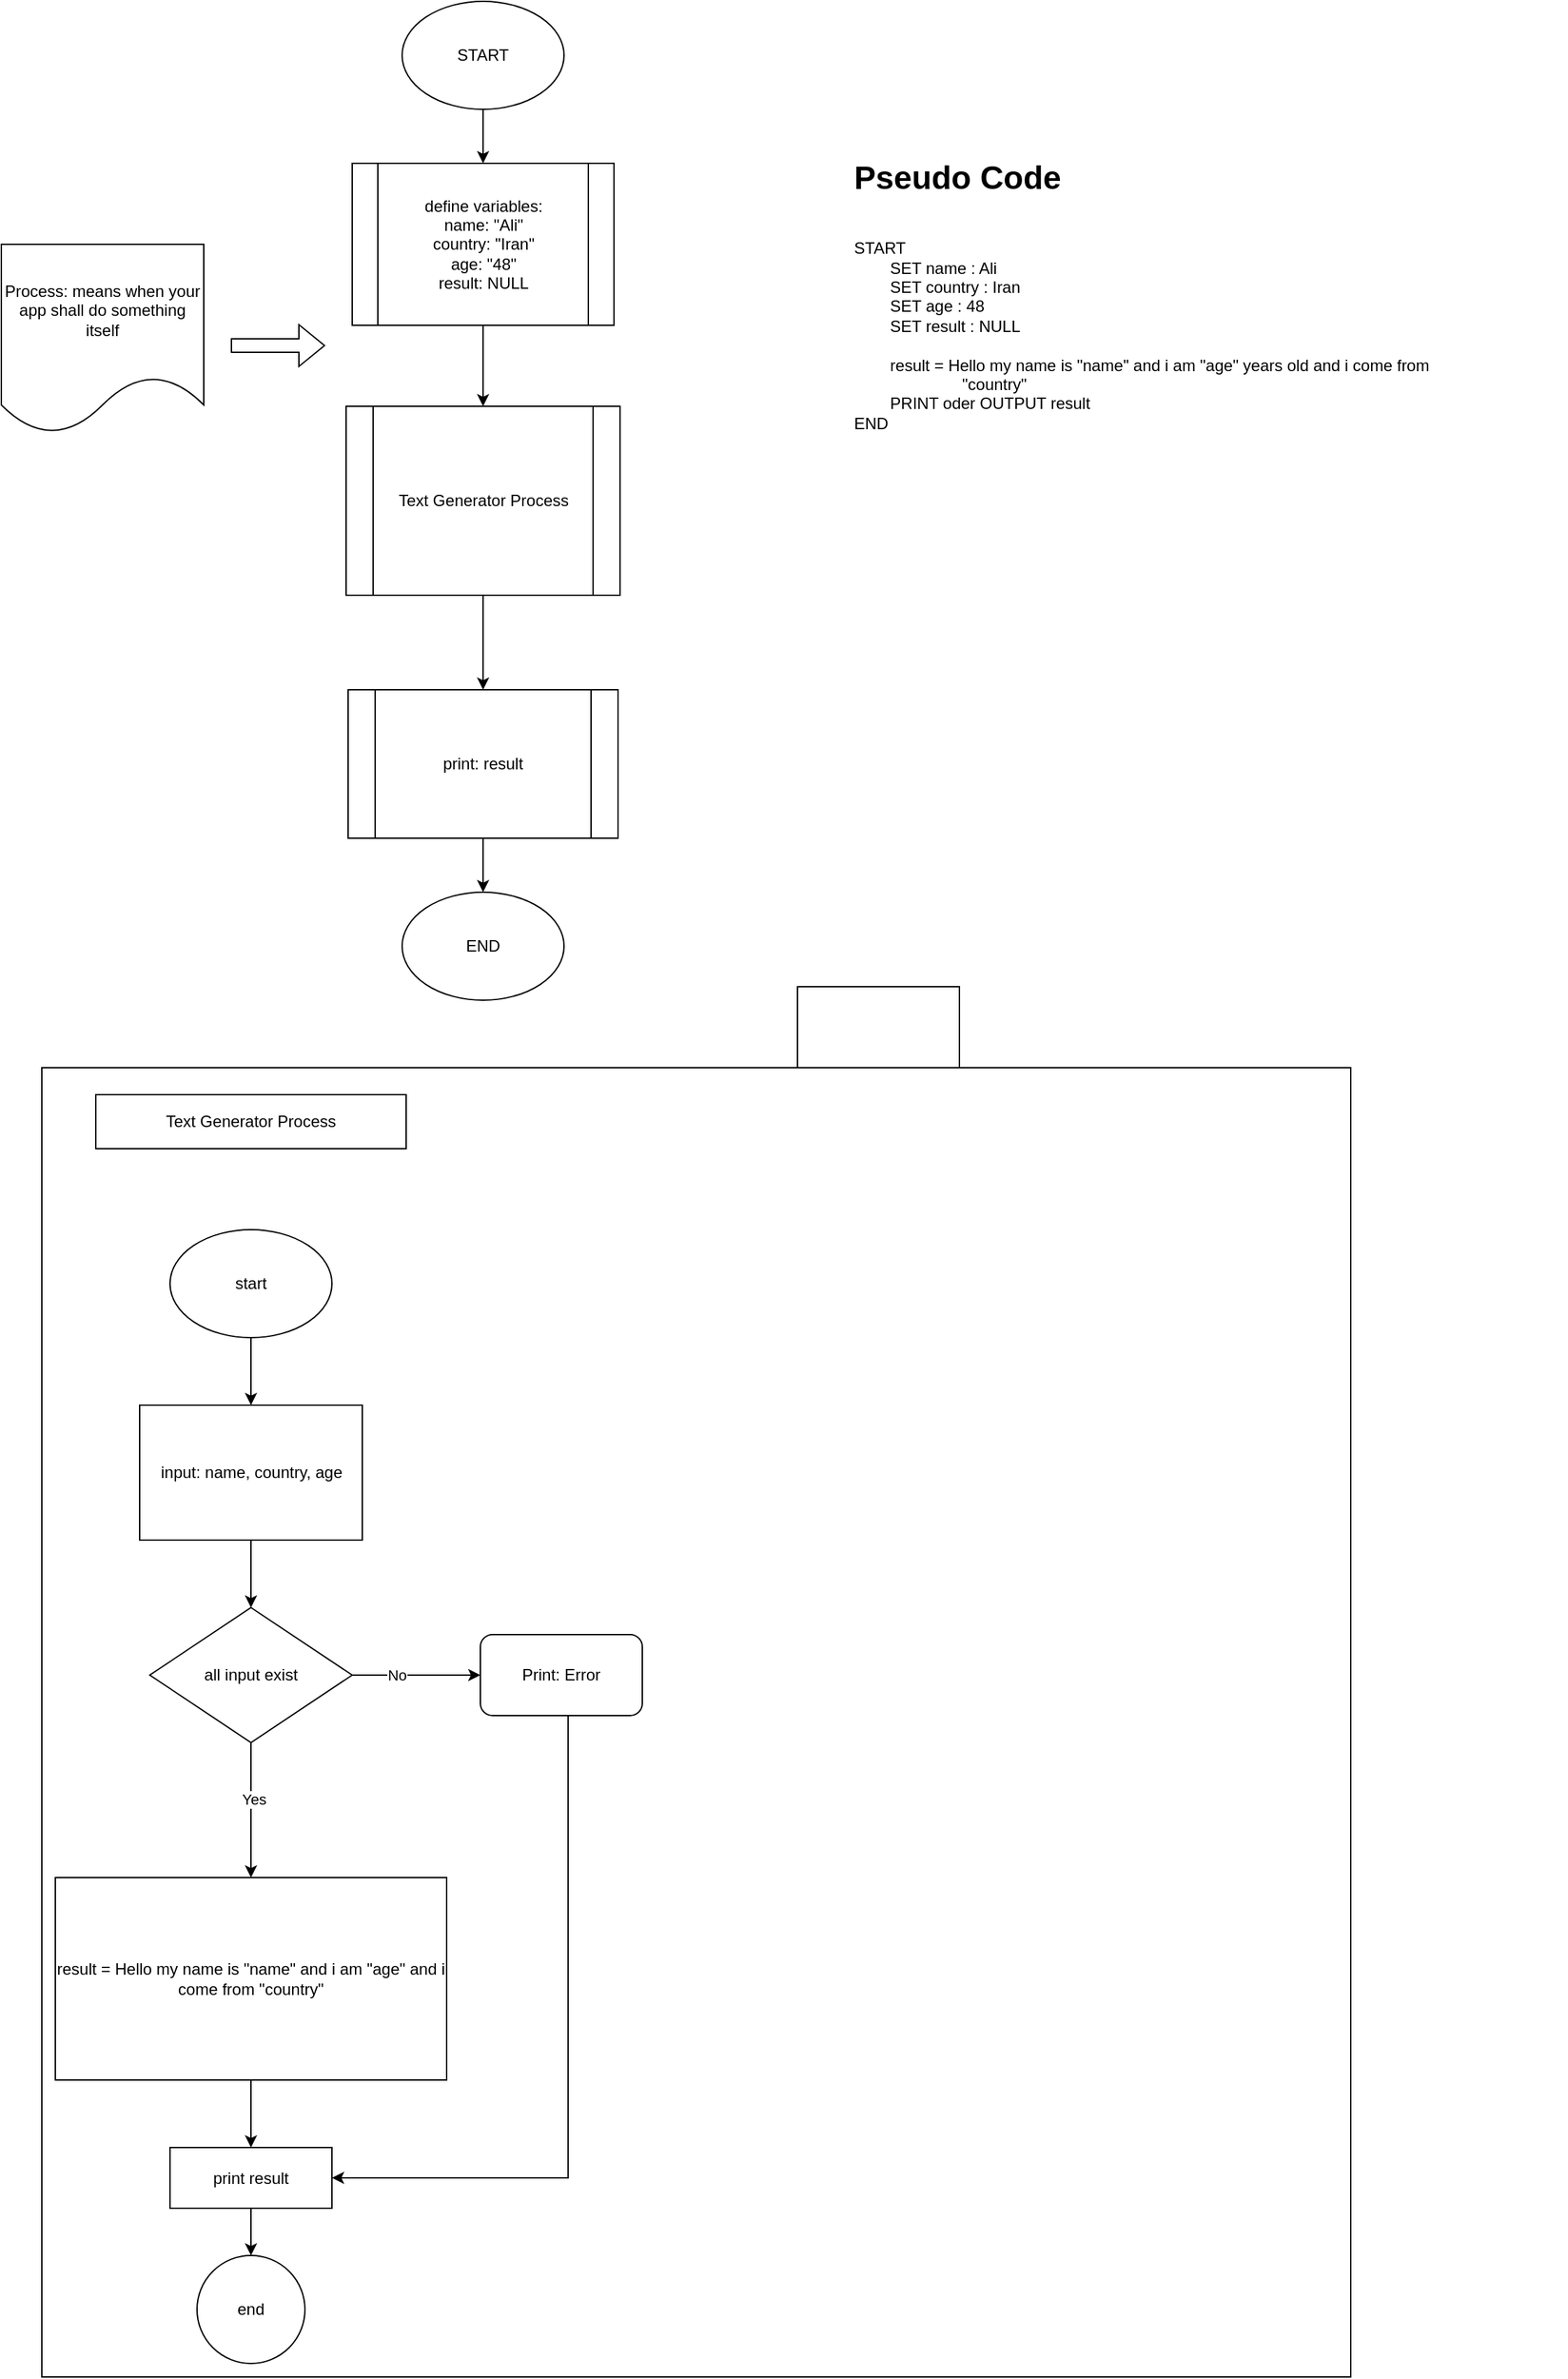 <mxfile version="28.1.2">
  <diagram name="Seite-1" id="B9JCH90A8bTm-Hhi2omo">
    <mxGraphModel dx="1426" dy="841" grid="1" gridSize="10" guides="1" tooltips="1" connect="1" arrows="1" fold="1" page="1" pageScale="1" pageWidth="827" pageHeight="1169" math="0" shadow="0">
      <root>
        <mxCell id="0" />
        <mxCell id="1" parent="0" />
        <mxCell id="F31y-TWFCDy7B1COo835-5" value="" style="edgeStyle=orthogonalEdgeStyle;rounded=0;orthogonalLoop=1;jettySize=auto;html=1;" edge="1" parent="1" source="F31y-TWFCDy7B1COo835-1" target="F31y-TWFCDy7B1COo835-4">
          <mxGeometry relative="1" as="geometry" />
        </mxCell>
        <mxCell id="F31y-TWFCDy7B1COo835-1" value="START" style="ellipse;whiteSpace=wrap;html=1;" vertex="1" parent="1">
          <mxGeometry x="377" y="30" width="120" height="80" as="geometry" />
        </mxCell>
        <mxCell id="F31y-TWFCDy7B1COo835-2" value="Process: means when your app shall do something itself" style="shape=document;whiteSpace=wrap;html=1;boundedLbl=1;" vertex="1" parent="1">
          <mxGeometry x="80" y="210" width="150" height="140" as="geometry" />
        </mxCell>
        <mxCell id="F31y-TWFCDy7B1COo835-8" value="" style="edgeStyle=orthogonalEdgeStyle;rounded=0;orthogonalLoop=1;jettySize=auto;html=1;" edge="1" parent="1" source="F31y-TWFCDy7B1COo835-4" target="F31y-TWFCDy7B1COo835-7">
          <mxGeometry relative="1" as="geometry" />
        </mxCell>
        <mxCell id="F31y-TWFCDy7B1COo835-4" value="define variables:&lt;div&gt;name: &quot;Ali&quot;&lt;/div&gt;&lt;div&gt;country: &quot;Iran&quot;&lt;/div&gt;&lt;div&gt;age: &quot;48&quot;&lt;/div&gt;&lt;div&gt;result: NULL&lt;/div&gt;" style="shape=process;whiteSpace=wrap;html=1;backgroundOutline=1;" vertex="1" parent="1">
          <mxGeometry x="340" y="150" width="194" height="120" as="geometry" />
        </mxCell>
        <mxCell id="F31y-TWFCDy7B1COo835-6" value="" style="shape=flexArrow;endArrow=classic;html=1;rounded=0;" edge="1" parent="1">
          <mxGeometry width="50" height="50" relative="1" as="geometry">
            <mxPoint x="250" y="285" as="sourcePoint" />
            <mxPoint x="320" y="285" as="targetPoint" />
          </mxGeometry>
        </mxCell>
        <mxCell id="F31y-TWFCDy7B1COo835-10" value="" style="edgeStyle=orthogonalEdgeStyle;rounded=0;orthogonalLoop=1;jettySize=auto;html=1;" edge="1" parent="1" source="F31y-TWFCDy7B1COo835-7" target="F31y-TWFCDy7B1COo835-9">
          <mxGeometry relative="1" as="geometry" />
        </mxCell>
        <mxCell id="F31y-TWFCDy7B1COo835-7" value="Text Generator Process" style="shape=process;whiteSpace=wrap;html=1;backgroundOutline=1;" vertex="1" parent="1">
          <mxGeometry x="335.5" y="330" width="203" height="140" as="geometry" />
        </mxCell>
        <mxCell id="F31y-TWFCDy7B1COo835-12" value="" style="edgeStyle=orthogonalEdgeStyle;rounded=0;orthogonalLoop=1;jettySize=auto;html=1;" edge="1" parent="1" source="F31y-TWFCDy7B1COo835-9" target="F31y-TWFCDy7B1COo835-11">
          <mxGeometry relative="1" as="geometry" />
        </mxCell>
        <mxCell id="F31y-TWFCDy7B1COo835-9" value="print: result" style="shape=process;whiteSpace=wrap;html=1;backgroundOutline=1;" vertex="1" parent="1">
          <mxGeometry x="337" y="540" width="200" height="110" as="geometry" />
        </mxCell>
        <mxCell id="F31y-TWFCDy7B1COo835-11" value="END" style="ellipse;whiteSpace=wrap;html=1;" vertex="1" parent="1">
          <mxGeometry x="377" y="690" width="120" height="80" as="geometry" />
        </mxCell>
        <mxCell id="F31y-TWFCDy7B1COo835-13" value="&lt;h1 style=&quot;margin-top: 0px;&quot;&gt;Pseudo Code&lt;/h1&gt;&lt;div&gt;&lt;br&gt;&lt;/div&gt;&lt;div&gt;START&lt;/div&gt;&lt;div&gt;&lt;span style=&quot;white-space: pre;&quot;&gt;&#x9;&lt;/span&gt;SET name : Ali&lt;/div&gt;&lt;div&gt;&lt;span style=&quot;white-space: pre;&quot;&gt;&#x9;&lt;/span&gt;SET country : Iran&lt;/div&gt;&lt;div&gt;&lt;span style=&quot;white-space: pre;&quot;&gt;&#x9;&lt;/span&gt;SET age : 48&lt;/div&gt;&lt;div&gt;&lt;span style=&quot;white-space: pre;&quot;&gt;&#x9;&lt;/span&gt;SET result : NULL&lt;br&gt;&lt;/div&gt;&lt;div&gt;&lt;span style=&quot;white-space: pre;&quot;&gt;&#x9;&lt;/span&gt;&lt;br&gt;&lt;/div&gt;&lt;div&gt;&lt;span style=&quot;white-space: pre;&quot;&gt;&#x9;&lt;/span&gt;result =&amp;nbsp;&lt;span style=&quot;text-align: center; background-color: transparent; color: light-dark(rgb(0, 0, 0), rgb(255, 255, 255));&quot;&gt;Hello my name is &quot;name&quot; and i am &quot;age&quot; years old and i come from &lt;span style=&quot;white-space: pre;&quot;&gt;&#x9;&lt;/span&gt;&lt;span style=&quot;white-space: pre;&quot;&gt;&#x9;&lt;/span&gt;&lt;span style=&quot;white-space: pre;&quot;&gt;&#x9;&lt;/span&gt;&quot;country&quot;&lt;/span&gt;&lt;br&gt;&lt;/div&gt;&lt;div&gt;&lt;span style=&quot;text-align: center; background-color: transparent; color: light-dark(rgb(0, 0, 0), rgb(255, 255, 255));&quot;&gt;&lt;span style=&quot;white-space: pre;&quot;&gt;&#x9;&lt;/span&gt;PRINT oder OUTPUT result&lt;br&gt;&lt;/span&gt;&lt;/div&gt;&lt;div&gt;&lt;span style=&quot;text-align: center; background-color: transparent; color: light-dark(rgb(0, 0, 0), rgb(255, 255, 255));&quot;&gt;END&lt;/span&gt;&lt;/div&gt;" style="text;html=1;whiteSpace=wrap;overflow=hidden;rounded=0;" vertex="1" parent="1">
          <mxGeometry x="710" y="140" width="530" height="350" as="geometry" />
        </mxCell>
        <mxCell id="F31y-TWFCDy7B1COo835-14" value="" style="whiteSpace=wrap;html=1;aspect=fixed;" vertex="1" parent="1">
          <mxGeometry x="110" y="820" width="970" height="970" as="geometry" />
        </mxCell>
        <mxCell id="F31y-TWFCDy7B1COo835-15" value="" style="rounded=0;whiteSpace=wrap;html=1;" vertex="1" parent="1">
          <mxGeometry x="670" y="760" width="120" height="60" as="geometry" />
        </mxCell>
        <mxCell id="F31y-TWFCDy7B1COo835-16" value="Text Generator Process" style="rounded=0;whiteSpace=wrap;html=1;" vertex="1" parent="1">
          <mxGeometry x="150" y="840" width="230" height="40" as="geometry" />
        </mxCell>
        <mxCell id="F31y-TWFCDy7B1COo835-19" value="" style="edgeStyle=orthogonalEdgeStyle;rounded=0;orthogonalLoop=1;jettySize=auto;html=1;" edge="1" parent="1" source="F31y-TWFCDy7B1COo835-17" target="F31y-TWFCDy7B1COo835-18">
          <mxGeometry relative="1" as="geometry" />
        </mxCell>
        <mxCell id="F31y-TWFCDy7B1COo835-17" value="start" style="ellipse;whiteSpace=wrap;html=1;" vertex="1" parent="1">
          <mxGeometry x="205" y="940" width="120" height="80" as="geometry" />
        </mxCell>
        <mxCell id="F31y-TWFCDy7B1COo835-21" value="" style="edgeStyle=orthogonalEdgeStyle;rounded=0;orthogonalLoop=1;jettySize=auto;html=1;" edge="1" parent="1" source="F31y-TWFCDy7B1COo835-18" target="F31y-TWFCDy7B1COo835-20">
          <mxGeometry relative="1" as="geometry" />
        </mxCell>
        <mxCell id="F31y-TWFCDy7B1COo835-18" value="input: name, country, age" style="whiteSpace=wrap;html=1;" vertex="1" parent="1">
          <mxGeometry x="182.5" y="1070" width="165" height="100" as="geometry" />
        </mxCell>
        <mxCell id="F31y-TWFCDy7B1COo835-23" value="" style="edgeStyle=orthogonalEdgeStyle;rounded=0;orthogonalLoop=1;jettySize=auto;html=1;" edge="1" parent="1" source="F31y-TWFCDy7B1COo835-20" target="F31y-TWFCDy7B1COo835-22">
          <mxGeometry relative="1" as="geometry" />
        </mxCell>
        <mxCell id="F31y-TWFCDy7B1COo835-24" value="No" style="edgeLabel;html=1;align=center;verticalAlign=middle;resizable=0;points=[];" vertex="1" connectable="0" parent="F31y-TWFCDy7B1COo835-23">
          <mxGeometry x="-0.305" relative="1" as="geometry">
            <mxPoint as="offset" />
          </mxGeometry>
        </mxCell>
        <mxCell id="F31y-TWFCDy7B1COo835-26" value="" style="edgeStyle=orthogonalEdgeStyle;rounded=0;orthogonalLoop=1;jettySize=auto;html=1;" edge="1" parent="1" source="F31y-TWFCDy7B1COo835-20" target="F31y-TWFCDy7B1COo835-25">
          <mxGeometry relative="1" as="geometry" />
        </mxCell>
        <mxCell id="F31y-TWFCDy7B1COo835-31" value="Yes" style="edgeLabel;html=1;align=center;verticalAlign=middle;resizable=0;points=[];" vertex="1" connectable="0" parent="F31y-TWFCDy7B1COo835-26">
          <mxGeometry x="-0.16" y="2" relative="1" as="geometry">
            <mxPoint as="offset" />
          </mxGeometry>
        </mxCell>
        <mxCell id="F31y-TWFCDy7B1COo835-20" value="all input exist" style="rhombus;whiteSpace=wrap;html=1;" vertex="1" parent="1">
          <mxGeometry x="190" y="1220" width="150" height="100" as="geometry" />
        </mxCell>
        <mxCell id="F31y-TWFCDy7B1COo835-32" style="edgeStyle=orthogonalEdgeStyle;rounded=0;orthogonalLoop=1;jettySize=auto;html=1;entryX=1;entryY=0.5;entryDx=0;entryDy=0;" edge="1" parent="1" source="F31y-TWFCDy7B1COo835-22" target="F31y-TWFCDy7B1COo835-27">
          <mxGeometry relative="1" as="geometry">
            <Array as="points">
              <mxPoint x="500" y="1643" />
            </Array>
          </mxGeometry>
        </mxCell>
        <mxCell id="F31y-TWFCDy7B1COo835-22" value="Print: Error" style="rounded=1;whiteSpace=wrap;html=1;" vertex="1" parent="1">
          <mxGeometry x="435" y="1240" width="120" height="60" as="geometry" />
        </mxCell>
        <mxCell id="F31y-TWFCDy7B1COo835-28" value="" style="edgeStyle=orthogonalEdgeStyle;rounded=0;orthogonalLoop=1;jettySize=auto;html=1;" edge="1" parent="1" source="F31y-TWFCDy7B1COo835-25" target="F31y-TWFCDy7B1COo835-27">
          <mxGeometry relative="1" as="geometry" />
        </mxCell>
        <mxCell id="F31y-TWFCDy7B1COo835-25" value="result = Hello my name is &quot;name&quot; and i am &quot;age&quot; and i come from &quot;country&quot;" style="whiteSpace=wrap;html=1;" vertex="1" parent="1">
          <mxGeometry x="120" y="1420" width="290" height="150" as="geometry" />
        </mxCell>
        <mxCell id="F31y-TWFCDy7B1COo835-30" value="" style="edgeStyle=orthogonalEdgeStyle;rounded=0;orthogonalLoop=1;jettySize=auto;html=1;" edge="1" parent="1" source="F31y-TWFCDy7B1COo835-27" target="F31y-TWFCDy7B1COo835-29">
          <mxGeometry relative="1" as="geometry" />
        </mxCell>
        <mxCell id="F31y-TWFCDy7B1COo835-27" value="print result" style="whiteSpace=wrap;html=1;" vertex="1" parent="1">
          <mxGeometry x="205" y="1620" width="120" height="45" as="geometry" />
        </mxCell>
        <mxCell id="F31y-TWFCDy7B1COo835-29" value="end" style="ellipse;whiteSpace=wrap;html=1;" vertex="1" parent="1">
          <mxGeometry x="225" y="1700" width="80" height="80" as="geometry" />
        </mxCell>
      </root>
    </mxGraphModel>
  </diagram>
</mxfile>
